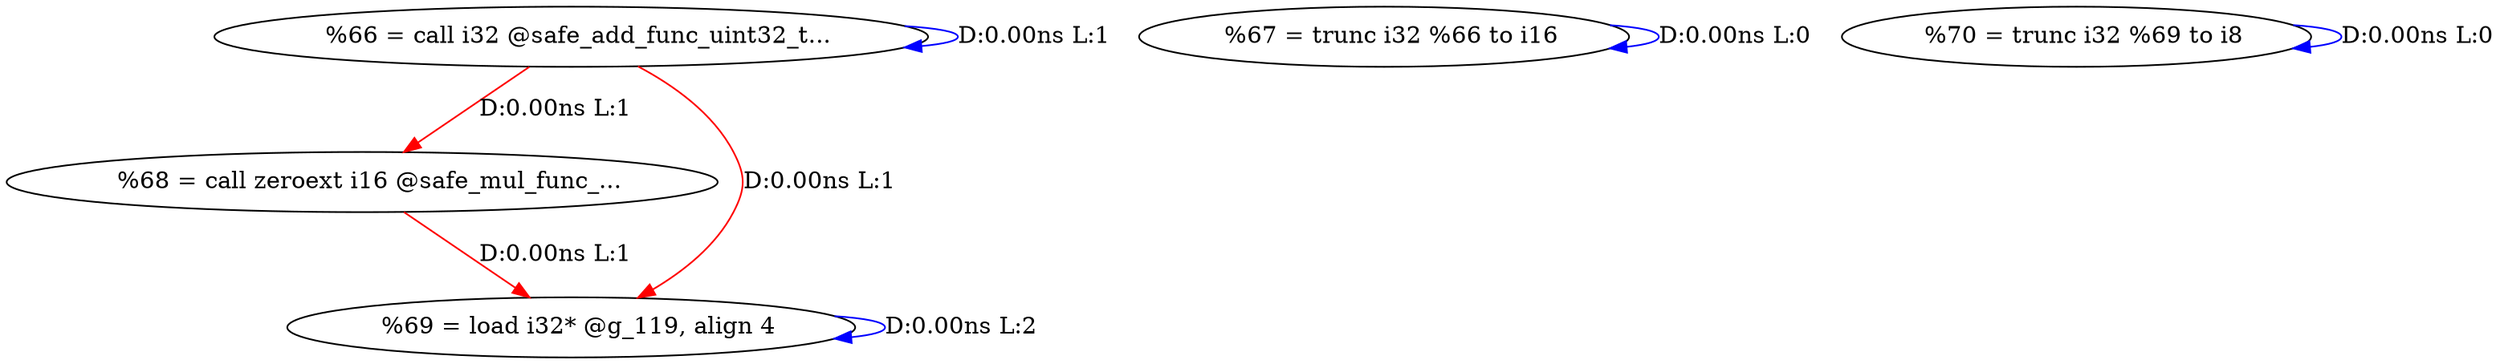 digraph {
Node0x339b600[label="  %66 = call i32 @safe_add_func_uint32_t..."];
Node0x339b600 -> Node0x339b600[label="D:0.00ns L:1",color=blue];
Node0x339b7c0[label="  %68 = call zeroext i16 @safe_mul_func_..."];
Node0x339b600 -> Node0x339b7c0[label="D:0.00ns L:1",color=red];
Node0x339b8a0[label="  %69 = load i32* @g_119, align 4"];
Node0x339b600 -> Node0x339b8a0[label="D:0.00ns L:1",color=red];
Node0x339b6e0[label="  %67 = trunc i32 %66 to i16"];
Node0x339b6e0 -> Node0x339b6e0[label="D:0.00ns L:0",color=blue];
Node0x339b7c0 -> Node0x339b8a0[label="D:0.00ns L:1",color=red];
Node0x339b8a0 -> Node0x339b8a0[label="D:0.00ns L:2",color=blue];
Node0x339b980[label="  %70 = trunc i32 %69 to i8"];
Node0x339b980 -> Node0x339b980[label="D:0.00ns L:0",color=blue];
}
